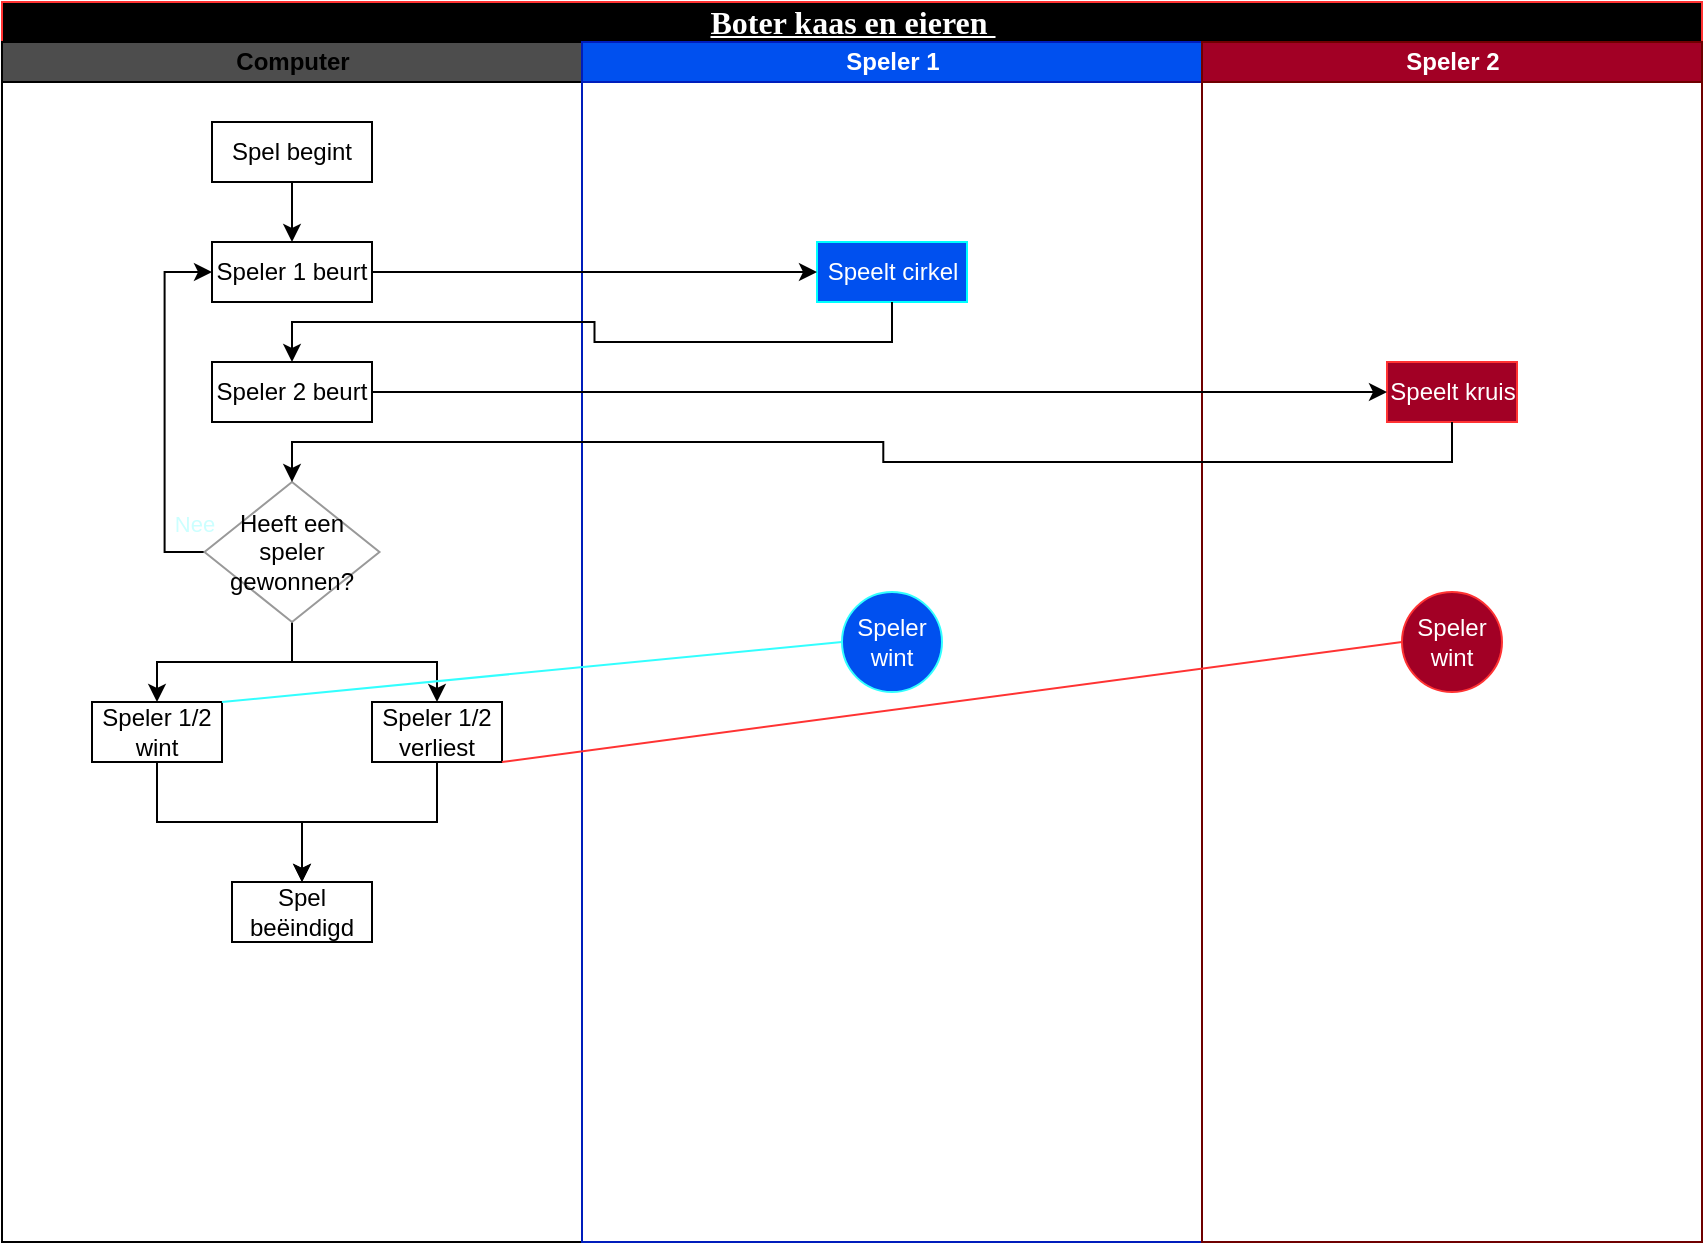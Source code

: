 <mxfile version="20.6.0" type="device"><diagram name="Page-1" id="74e2e168-ea6b-b213-b513-2b3c1d86103e"><mxGraphModel dx="1108" dy="643" grid="1" gridSize="10" guides="1" tooltips="1" connect="1" arrows="1" fold="1" page="1" pageScale="1" pageWidth="1100" pageHeight="850" background="none" math="0" shadow="0"><root><mxCell id="0"/><mxCell id="1" parent="0"/><mxCell id="77e6c97f196da883-1" value="&lt;font color=&quot;#ffffff&quot; style=&quot;font-size: 16px;&quot;&gt;&lt;u style=&quot;&quot;&gt;Boter kaas en eieren&amp;nbsp;&lt;/u&gt;&lt;/font&gt;" style="swimlane;html=1;childLayout=stackLayout;startSize=20;rounded=0;shadow=0;labelBackgroundColor=none;strokeWidth=1;fontFamily=Verdana;fontSize=8;align=center;fillColor=#000000;strokeColor=#FF3333;" parent="1" vertex="1"><mxGeometry x="30" y="40" width="850" height="620" as="geometry"/></mxCell><mxCell id="77e6c97f196da883-26" style="edgeStyle=orthogonalEdgeStyle;rounded=1;html=1;labelBackgroundColor=none;startArrow=none;startFill=0;startSize=5;endArrow=classicThin;endFill=1;endSize=5;jettySize=auto;orthogonalLoop=1;strokeWidth=1;fontFamily=Verdana;fontSize=8" parent="77e6c97f196da883-1" source="77e6c97f196da883-8" edge="1"><mxGeometry relative="1" as="geometry"><mxPoint x="190" y="115" as="targetPoint"/></mxGeometry></mxCell><mxCell id="77e6c97f196da883-27" style="edgeStyle=orthogonalEdgeStyle;rounded=1;html=1;labelBackgroundColor=none;startArrow=none;startFill=0;startSize=5;endArrow=classicThin;endFill=1;endSize=5;jettySize=auto;orthogonalLoop=1;strokeWidth=1;fontFamily=Verdana;fontSize=8" parent="77e6c97f196da883-1" source="77e6c97f196da883-11" edge="1"><mxGeometry relative="1" as="geometry"><Array as="points"><mxPoint x="240" y="155"/><mxPoint x="70" y="155"/></Array><mxPoint x="70.067" y="175" as="targetPoint"/></mxGeometry></mxCell><mxCell id="77e6c97f196da883-40" style="edgeStyle=orthogonalEdgeStyle;rounded=1;html=1;labelBackgroundColor=none;startArrow=none;startFill=0;startSize=5;endArrow=classicThin;endFill=1;endSize=5;jettySize=auto;orthogonalLoop=1;strokeWidth=1;fontFamily=Verdana;fontSize=8" parent="77e6c97f196da883-1" source="77e6c97f196da883-23" edge="1"><mxGeometry relative="1" as="geometry"><mxPoint x="830" y="690" as="targetPoint"/></mxGeometry></mxCell><mxCell id="77e6c97f196da883-2" value="Computer" style="swimlane;html=1;startSize=20;fillColor=#4D4D4D;" parent="77e6c97f196da883-1" vertex="1"><mxGeometry y="20" width="290" height="600" as="geometry"/></mxCell><mxCell id="KlUp7AT1uiyvegGK8tmO-10" style="edgeStyle=orthogonalEdgeStyle;rounded=0;orthogonalLoop=1;jettySize=auto;html=1;exitX=0.5;exitY=1;exitDx=0;exitDy=0;entryX=0.5;entryY=0;entryDx=0;entryDy=0;" edge="1" parent="77e6c97f196da883-2" source="KlUp7AT1uiyvegGK8tmO-5" target="KlUp7AT1uiyvegGK8tmO-6"><mxGeometry relative="1" as="geometry"/></mxCell><mxCell id="KlUp7AT1uiyvegGK8tmO-5" value="Spel begint" style="rounded=0;whiteSpace=wrap;html=1;" vertex="1" parent="77e6c97f196da883-2"><mxGeometry x="105" y="40" width="80" height="30" as="geometry"/></mxCell><mxCell id="KlUp7AT1uiyvegGK8tmO-6" value="Speler 1 beurt" style="rounded=0;whiteSpace=wrap;html=1;" vertex="1" parent="77e6c97f196da883-2"><mxGeometry x="105" y="100" width="80" height="30" as="geometry"/></mxCell><mxCell id="KlUp7AT1uiyvegGK8tmO-13" value="Speler 2 beurt" style="rounded=0;whiteSpace=wrap;html=1;" vertex="1" parent="77e6c97f196da883-2"><mxGeometry x="105" y="160" width="80" height="30" as="geometry"/></mxCell><mxCell id="KlUp7AT1uiyvegGK8tmO-54" style="edgeStyle=orthogonalEdgeStyle;rounded=0;orthogonalLoop=1;jettySize=auto;html=1;exitX=0;exitY=0.5;exitDx=0;exitDy=0;entryX=0;entryY=0.5;entryDx=0;entryDy=0;fontColor=#00FFFF;" edge="1" parent="77e6c97f196da883-2" source="KlUp7AT1uiyvegGK8tmO-28" target="KlUp7AT1uiyvegGK8tmO-6"><mxGeometry relative="1" as="geometry"/></mxCell><mxCell id="KlUp7AT1uiyvegGK8tmO-55" value="&lt;font color=&quot;#ccffff&quot;&gt;Nee&lt;/font&gt;" style="edgeLabel;html=1;align=center;verticalAlign=middle;resizable=0;points=[];fontColor=#00FFFF;" vertex="1" connectable="0" parent="KlUp7AT1uiyvegGK8tmO-54"><mxGeometry x="-0.416" y="-1" relative="1" as="geometry"><mxPoint x="13" y="19" as="offset"/></mxGeometry></mxCell><mxCell id="KlUp7AT1uiyvegGK8tmO-56" style="edgeStyle=orthogonalEdgeStyle;rounded=0;orthogonalLoop=1;jettySize=auto;html=1;exitX=0.5;exitY=1;exitDx=0;exitDy=0;entryX=0.5;entryY=0;entryDx=0;entryDy=0;fontColor=#CCFFFF;" edge="1" parent="77e6c97f196da883-2" source="KlUp7AT1uiyvegGK8tmO-28" target="KlUp7AT1uiyvegGK8tmO-37"><mxGeometry relative="1" as="geometry"/></mxCell><mxCell id="KlUp7AT1uiyvegGK8tmO-62" value="Ja" style="edgeLabel;html=1;align=center;verticalAlign=middle;resizable=0;points=[];fontSize=16;fontColor=#FFFFFF;" vertex="1" connectable="0" parent="KlUp7AT1uiyvegGK8tmO-56"><mxGeometry x="-0.373" y="3" relative="1" as="geometry"><mxPoint x="-30" y="-7" as="offset"/></mxGeometry></mxCell><mxCell id="KlUp7AT1uiyvegGK8tmO-57" style="edgeStyle=orthogonalEdgeStyle;rounded=0;orthogonalLoop=1;jettySize=auto;html=1;exitX=0.5;exitY=1;exitDx=0;exitDy=0;entryX=0.5;entryY=0;entryDx=0;entryDy=0;fontColor=#CCFFFF;" edge="1" parent="77e6c97f196da883-2" source="KlUp7AT1uiyvegGK8tmO-28" target="KlUp7AT1uiyvegGK8tmO-31"><mxGeometry relative="1" as="geometry"/></mxCell><mxCell id="KlUp7AT1uiyvegGK8tmO-28" value="Heeft een speler gewonnen?" style="rhombus;whiteSpace=wrap;html=1;strokeColor=#999999;" vertex="1" parent="77e6c97f196da883-2"><mxGeometry x="101.25" y="220" width="87.5" height="70" as="geometry"/></mxCell><mxCell id="KlUp7AT1uiyvegGK8tmO-33" style="edgeStyle=orthogonalEdgeStyle;rounded=0;orthogonalLoop=1;jettySize=auto;html=1;exitX=0.5;exitY=1;exitDx=0;exitDy=0;entryX=0.5;entryY=0;entryDx=0;entryDy=0;" edge="1" parent="77e6c97f196da883-2" source="KlUp7AT1uiyvegGK8tmO-31" target="KlUp7AT1uiyvegGK8tmO-32"><mxGeometry relative="1" as="geometry"/></mxCell><mxCell id="KlUp7AT1uiyvegGK8tmO-31" value="Speler 1/2 wint&lt;span style=&quot;color: rgba(0, 0, 0, 0); font-family: monospace; font-size: 0px; text-align: start;&quot;&gt;%3CmxGraphModel%3E%3Croot%3E%3CmxCell%20id%3D%220%22%2F%3E%3CmxCell%20id%3D%221%22%20parent%3D%220%22%2F%3E%3CmxCell%20id%3D%222%22%20value%3D%22Speelt%20kruis%22%20style%3D%22rounded%3D0%3BwhiteSpace%3Dwrap%3Bhtml%3D1%3B%22%20vertex%3D%221%22%20parent%3D%221%22%3E%3CmxGeometry%20x%3D%22100%22%20y%3D%22310%22%20width%3D%2280%22%20height%3D%2230%22%20as%3D%22geometry%22%2F%3E%3C%2FmxCell%3E%3C%2Froot%3E%3C%2FmxGraphModel%3E&lt;/span&gt;" style="rounded=0;whiteSpace=wrap;html=1;" vertex="1" parent="77e6c97f196da883-2"><mxGeometry x="45" y="330" width="65" height="30" as="geometry"/></mxCell><mxCell id="KlUp7AT1uiyvegGK8tmO-32" value="Spel beëindigd" style="rounded=0;whiteSpace=wrap;html=1;" vertex="1" parent="77e6c97f196da883-2"><mxGeometry x="115" y="420" width="70" height="30" as="geometry"/></mxCell><mxCell id="KlUp7AT1uiyvegGK8tmO-48" style="edgeStyle=orthogonalEdgeStyle;rounded=0;orthogonalLoop=1;jettySize=auto;html=1;exitX=0.5;exitY=1;exitDx=0;exitDy=0;entryX=0.5;entryY=0;entryDx=0;entryDy=0;" edge="1" parent="77e6c97f196da883-2" source="KlUp7AT1uiyvegGK8tmO-37" target="KlUp7AT1uiyvegGK8tmO-32"><mxGeometry relative="1" as="geometry"/></mxCell><mxCell id="KlUp7AT1uiyvegGK8tmO-37" value="Speler 1/2 verliest&lt;span style=&quot;color: rgba(0, 0, 0, 0); font-family: monospace; font-size: 0px; text-align: start;&quot;&gt;%3CmxGraphModel%3E%3Croot%3E%3CmxCell%20id%3D%220%22%2F%3E%3CmxCell%20id%3D%221%22%20parent%3D%220%22%2F%3E%3CmxCell%20id%3D%222%22%20value%3D%22Speelt%20kruis%22%20style%3D%22rounded%3D0%3BwhiteSpace%3Dwrap%3Bhtml%3D1%3B%22%20vertex%3D%221%22%20parent%3D%221%22%3E%3CmxGeometry%20x%3D%22100%22%20y%3D%22310%22%20width%3D%2280%22%20height%3D%2230%22%20as%3D%22geometry%22%2F%3E%3C%2FmxCell%3E%3C%2Froot%3E%3C%2FmxGraphModel%3E&lt;/span&gt;" style="rounded=0;whiteSpace=wrap;html=1;" vertex="1" parent="77e6c97f196da883-2"><mxGeometry x="185" y="330" width="65" height="30" as="geometry"/></mxCell><mxCell id="77e6c97f196da883-4" value="Speler 1" style="swimlane;html=1;startSize=20;fillColor=#0050ef;fontColor=#ffffff;strokeColor=#001DBC;" parent="77e6c97f196da883-1" vertex="1"><mxGeometry x="290" y="20" width="310" height="600" as="geometry"/></mxCell><mxCell id="77e6c97f196da883-29" style="edgeStyle=orthogonalEdgeStyle;rounded=1;html=1;labelBackgroundColor=none;startArrow=none;startFill=0;startSize=5;endArrow=classicThin;endFill=1;endSize=5;jettySize=auto;orthogonalLoop=1;strokeWidth=1;fontFamily=Verdana;fontSize=8" parent="77e6c97f196da883-4" target="77e6c97f196da883-13" edge="1"><mxGeometry relative="1" as="geometry"><mxPoint x="80.067" y="215" as="sourcePoint"/></mxGeometry></mxCell><mxCell id="KlUp7AT1uiyvegGK8tmO-8" value="Speelt cirkel" style="rounded=0;whiteSpace=wrap;html=1;fillColor=#0050ef;fontColor=#ffffff;strokeColor=#00FFFF;" vertex="1" parent="77e6c97f196da883-4"><mxGeometry x="117.5" y="100" width="75" height="30" as="geometry"/></mxCell><mxCell id="KlUp7AT1uiyvegGK8tmO-18" value="Speler wint" style="ellipse;whiteSpace=wrap;html=1;aspect=fixed;fillColor=#0050ef;fontColor=#ffffff;strokeColor=#33FFFF;" vertex="1" parent="77e6c97f196da883-4"><mxGeometry x="130" y="275" width="50" height="50" as="geometry"/></mxCell><mxCell id="KlUp7AT1uiyvegGK8tmO-11" style="edgeStyle=orthogonalEdgeStyle;rounded=0;orthogonalLoop=1;jettySize=auto;html=1;exitX=1;exitY=0.5;exitDx=0;exitDy=0;entryX=0;entryY=0.5;entryDx=0;entryDy=0;" edge="1" parent="77e6c97f196da883-1" source="KlUp7AT1uiyvegGK8tmO-6" target="KlUp7AT1uiyvegGK8tmO-8"><mxGeometry relative="1" as="geometry"/></mxCell><mxCell id="KlUp7AT1uiyvegGK8tmO-3" value="Speler 2" style="swimlane;html=1;startSize=20;fillColor=#a20025;fontColor=#ffffff;strokeColor=#6F0000;" vertex="1" parent="77e6c97f196da883-1"><mxGeometry x="600" y="20" width="250" height="600" as="geometry"/></mxCell><mxCell id="KlUp7AT1uiyvegGK8tmO-4" style="edgeStyle=orthogonalEdgeStyle;rounded=1;html=1;labelBackgroundColor=none;startArrow=none;startFill=0;startSize=5;endArrow=classicThin;endFill=1;endSize=5;jettySize=auto;orthogonalLoop=1;strokeWidth=1;fontFamily=Verdana;fontSize=8" edge="1" parent="KlUp7AT1uiyvegGK8tmO-3"><mxGeometry relative="1" as="geometry"><mxPoint x="80.067" y="215" as="sourcePoint"/></mxGeometry></mxCell><mxCell id="KlUp7AT1uiyvegGK8tmO-7" value="Speelt kruis" style="rounded=0;whiteSpace=wrap;html=1;fillColor=#a20025;fontColor=#ffffff;strokeColor=#FF3333;" vertex="1" parent="KlUp7AT1uiyvegGK8tmO-3"><mxGeometry x="92.5" y="160" width="65" height="30" as="geometry"/></mxCell><mxCell id="KlUp7AT1uiyvegGK8tmO-21" value="Speler wint" style="ellipse;whiteSpace=wrap;html=1;aspect=fixed;fillColor=#a20025;fontColor=#ffffff;strokeColor=#FF3333;" vertex="1" parent="KlUp7AT1uiyvegGK8tmO-3"><mxGeometry x="100" y="275" width="50" height="50" as="geometry"/></mxCell><mxCell id="KlUp7AT1uiyvegGK8tmO-50" style="edgeStyle=orthogonalEdgeStyle;rounded=0;orthogonalLoop=1;jettySize=auto;html=1;exitX=0.5;exitY=1;exitDx=0;exitDy=0;entryX=0.5;entryY=0;entryDx=0;entryDy=0;" edge="1" parent="77e6c97f196da883-1" source="KlUp7AT1uiyvegGK8tmO-8" target="KlUp7AT1uiyvegGK8tmO-13"><mxGeometry relative="1" as="geometry"/></mxCell><mxCell id="KlUp7AT1uiyvegGK8tmO-51" style="edgeStyle=orthogonalEdgeStyle;rounded=0;orthogonalLoop=1;jettySize=auto;html=1;exitX=1;exitY=0.5;exitDx=0;exitDy=0;entryX=0;entryY=0.5;entryDx=0;entryDy=0;" edge="1" parent="77e6c97f196da883-1" source="KlUp7AT1uiyvegGK8tmO-13" target="KlUp7AT1uiyvegGK8tmO-7"><mxGeometry relative="1" as="geometry"/></mxCell><mxCell id="KlUp7AT1uiyvegGK8tmO-52" style="edgeStyle=orthogonalEdgeStyle;rounded=0;orthogonalLoop=1;jettySize=auto;html=1;exitX=0.5;exitY=1;exitDx=0;exitDy=0;entryX=0.5;entryY=0;entryDx=0;entryDy=0;" edge="1" parent="77e6c97f196da883-1" source="KlUp7AT1uiyvegGK8tmO-7" target="KlUp7AT1uiyvegGK8tmO-28"><mxGeometry relative="1" as="geometry"/></mxCell><mxCell id="KlUp7AT1uiyvegGK8tmO-59" value="" style="endArrow=none;html=1;rounded=0;fontSize=16;fontColor=#FFFFFF;entryX=0;entryY=0.5;entryDx=0;entryDy=0;exitX=1;exitY=0;exitDx=0;exitDy=0;fillColor=#0050ef;strokeColor=#33FFFF;" edge="1" parent="77e6c97f196da883-1" source="KlUp7AT1uiyvegGK8tmO-31" target="KlUp7AT1uiyvegGK8tmO-18"><mxGeometry width="50" height="50" relative="1" as="geometry"><mxPoint x="280" y="350" as="sourcePoint"/><mxPoint x="330" y="300" as="targetPoint"/></mxGeometry></mxCell><mxCell id="KlUp7AT1uiyvegGK8tmO-61" value="" style="endArrow=none;html=1;rounded=0;fontSize=16;fontColor=#FFFFFF;entryX=0;entryY=0.5;entryDx=0;entryDy=0;exitX=1;exitY=1;exitDx=0;exitDy=0;fillColor=#a20025;strokeColor=#FF3333;" edge="1" parent="77e6c97f196da883-1" source="KlUp7AT1uiyvegGK8tmO-37" target="KlUp7AT1uiyvegGK8tmO-21"><mxGeometry width="50" height="50" relative="1" as="geometry"><mxPoint x="570" y="350" as="sourcePoint"/><mxPoint x="620" y="300" as="targetPoint"/></mxGeometry></mxCell><mxCell id="KlUp7AT1uiyvegGK8tmO-2" value="" style="edgeStyle=orthogonalEdgeStyle;rounded=0;orthogonalLoop=1;jettySize=auto;html=1;" edge="1" parent="1" source="77e6c97f196da883-9"><mxGeometry relative="1" as="geometry"><mxPoint x="140" y="135" as="targetPoint"/></mxGeometry></mxCell></root></mxGraphModel></diagram></mxfile>